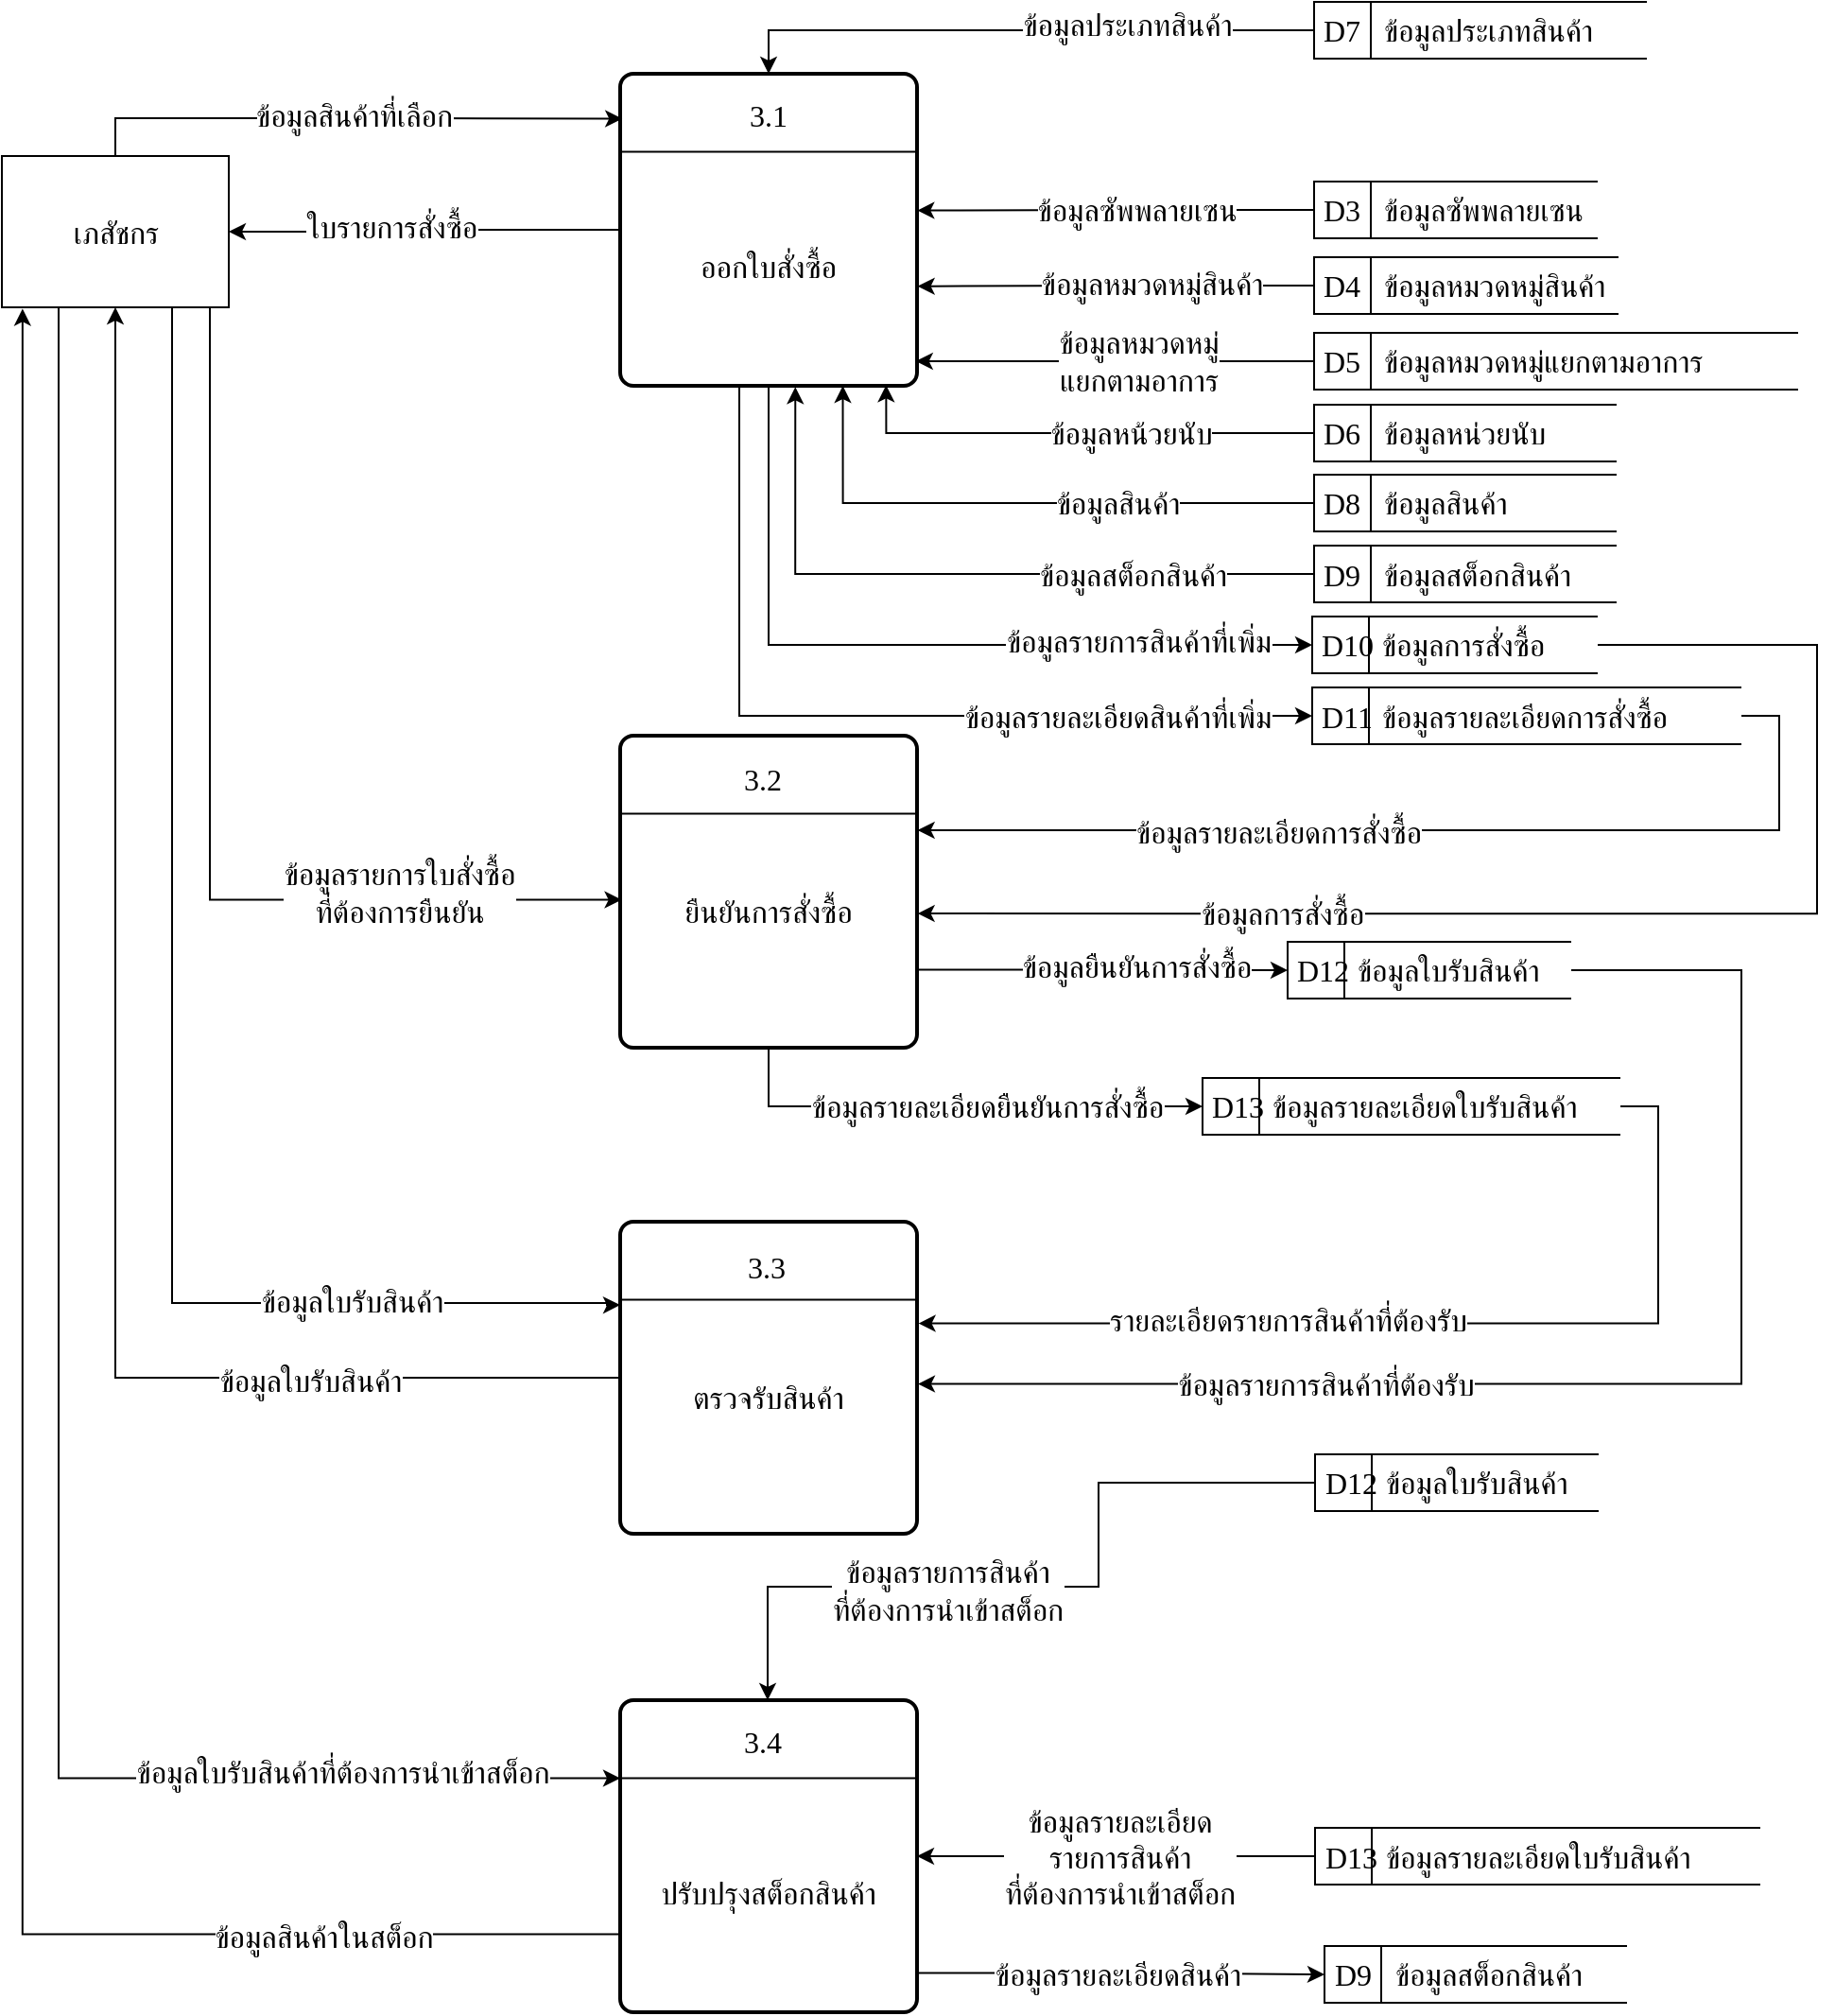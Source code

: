 <mxfile version="20.8.13" type="device"><diagram name="Page-1" id="_PC0Ykt2IC9_TGlmCQWX"><mxGraphModel dx="1335" dy="627" grid="1" gridSize="10" guides="1" tooltips="1" connect="1" arrows="1" fold="1" page="1" pageScale="1" pageWidth="850" pageHeight="1100" math="0" shadow="0"><root><mxCell id="0"/><mxCell id="1" parent="0"/><mxCell id="cfMODe305yaW9YcwKtw_-1" style="edgeStyle=orthogonalEdgeStyle;rounded=0;orthogonalLoop=1;jettySize=auto;html=1;exitX=0;exitY=0.5;exitDx=0;exitDy=0;endArrow=classic;endFill=1;fontSize=16;fontFamily=Tahoma;" edge="1" parent="1" source="cfMODe305yaW9YcwKtw_-6" target="cfMODe305yaW9YcwKtw_-15"><mxGeometry relative="1" as="geometry"/></mxCell><mxCell id="cfMODe305yaW9YcwKtw_-2" value="ใบรายการสั่งซื้อ" style="edgeLabel;html=1;align=center;verticalAlign=middle;resizable=0;points=[];fontSize=16;fontFamily=Tahoma;" vertex="1" connectable="0" parent="cfMODe305yaW9YcwKtw_-1"><mxGeometry x="0.18" y="-3" relative="1" as="geometry"><mxPoint as="offset"/></mxGeometry></mxCell><mxCell id="cfMODe305yaW9YcwKtw_-3" value="ข้อมูลรายการสินค้าที่เพิ่ม" style="edgeStyle=orthogonalEdgeStyle;rounded=0;orthogonalLoop=1;jettySize=auto;html=1;exitX=0.5;exitY=1;exitDx=0;exitDy=0;entryX=0;entryY=0.5;entryDx=0;entryDy=0;fontFamily=Tahoma;fontSize=16;endArrow=classic;endFill=1;" edge="1" parent="1" source="cfMODe305yaW9YcwKtw_-6" target="cfMODe305yaW9YcwKtw_-58"><mxGeometry x="0.566" y="2" relative="1" as="geometry"><mxPoint as="offset"/></mxGeometry></mxCell><mxCell id="cfMODe305yaW9YcwKtw_-4" style="edgeStyle=orthogonalEdgeStyle;rounded=0;orthogonalLoop=1;jettySize=auto;html=1;exitX=0.25;exitY=1;exitDx=0;exitDy=0;entryX=0;entryY=0.5;entryDx=0;entryDy=0;fontFamily=Tahoma;fontSize=16;endArrow=classic;endFill=1;" edge="1" parent="1" source="cfMODe305yaW9YcwKtw_-6" target="cfMODe305yaW9YcwKtw_-56"><mxGeometry relative="1" as="geometry"><Array as="points"><mxPoint x="410" y="205"/><mxPoint x="410" y="379"/></Array></mxGeometry></mxCell><mxCell id="cfMODe305yaW9YcwKtw_-5" value="ข้อมูลรายละเอียดสินค้าที่เพิ่ม" style="edgeLabel;html=1;align=center;verticalAlign=middle;resizable=0;points=[];fontSize=16;fontFamily=Tahoma;" vertex="1" connectable="0" parent="cfMODe305yaW9YcwKtw_-4"><mxGeometry x="0.381" y="2" relative="1" as="geometry"><mxPoint x="52" y="2" as="offset"/></mxGeometry></mxCell><mxCell id="cfMODe305yaW9YcwKtw_-6" value="&lt;br style=&quot;font-size: 16px;&quot;&gt;&lt;br style=&quot;font-size: 16px;&quot;&gt;ออกใบสั่งซื้อ" style="rounded=1;absoluteArcSize=1;arcSize=14;strokeWidth=2;fontFamily=Tahoma;fontSize=16;labelBackgroundColor=none;labelBorderColor=none;whiteSpace=wrap;html=1;verticalAlign=middle;horizontal=1;glass=0;shadow=0;" vertex="1" parent="1"><mxGeometry x="347" y="40" width="157" height="165" as="geometry"/></mxCell><mxCell id="cfMODe305yaW9YcwKtw_-7" style="edgeStyle=orthogonalEdgeStyle;rounded=0;orthogonalLoop=1;jettySize=auto;html=1;exitX=0.5;exitY=0;exitDx=0;exitDy=0;entryX=0.007;entryY=0.144;entryDx=0;entryDy=0;entryPerimeter=0;endArrow=classic;endFill=1;fontSize=16;fontFamily=Tahoma;" edge="1" parent="1" source="cfMODe305yaW9YcwKtw_-15" target="cfMODe305yaW9YcwKtw_-6"><mxGeometry relative="1" as="geometry"/></mxCell><mxCell id="cfMODe305yaW9YcwKtw_-8" value="ข้อมูลสินค้าที่เลือก" style="edgeLabel;html=1;align=center;verticalAlign=middle;resizable=0;points=[];fontSize=16;fontFamily=Tahoma;" vertex="1" connectable="0" parent="cfMODe305yaW9YcwKtw_-7"><mxGeometry x="0.014" y="2" relative="1" as="geometry"><mxPoint as="offset"/></mxGeometry></mxCell><mxCell id="cfMODe305yaW9YcwKtw_-9" style="edgeStyle=orthogonalEdgeStyle;rounded=0;orthogonalLoop=1;jettySize=auto;html=1;exitX=0.5;exitY=1;exitDx=0;exitDy=0;entryX=0.005;entryY=0.526;entryDx=0;entryDy=0;entryPerimeter=0;endArrow=classic;endFill=1;fontSize=16;fontFamily=Tahoma;" edge="1" parent="1" source="cfMODe305yaW9YcwKtw_-15" target="cfMODe305yaW9YcwKtw_-42"><mxGeometry relative="1" as="geometry"><Array as="points"><mxPoint x="130" y="164"/><mxPoint x="130" y="477"/></Array></mxGeometry></mxCell><mxCell id="cfMODe305yaW9YcwKtw_-10" value="ข้อมูลรายการใบสั่งซื้อ&lt;br style=&quot;font-size: 16px;&quot;&gt;ที่ต้องการยืนยัน" style="edgeLabel;html=1;align=center;verticalAlign=middle;resizable=0;points=[];fontSize=16;fontFamily=Tahoma;" vertex="1" connectable="0" parent="cfMODe305yaW9YcwKtw_-9"><mxGeometry x="0.493" y="1" relative="1" as="geometry"><mxPoint x="29" y="-3" as="offset"/></mxGeometry></mxCell><mxCell id="cfMODe305yaW9YcwKtw_-11" style="edgeStyle=orthogonalEdgeStyle;rounded=0;orthogonalLoop=1;jettySize=auto;html=1;exitX=0.75;exitY=1;exitDx=0;exitDy=0;fontFamily=Tahoma;fontSize=16;endArrow=classic;endFill=1;entryX=0;entryY=0.267;entryDx=0;entryDy=0;entryPerimeter=0;" edge="1" parent="1" source="cfMODe305yaW9YcwKtw_-15" target="cfMODe305yaW9YcwKtw_-45"><mxGeometry relative="1" as="geometry"><mxPoint x="340" y="690" as="targetPoint"/><Array as="points"><mxPoint x="110" y="690"/><mxPoint x="340" y="690"/><mxPoint x="340" y="691"/></Array></mxGeometry></mxCell><mxCell id="cfMODe305yaW9YcwKtw_-12" value="ข้อมูลใบรับสินค้า" style="edgeLabel;html=1;align=center;verticalAlign=middle;resizable=0;points=[];fontSize=16;fontFamily=Tahoma;" vertex="1" connectable="0" parent="cfMODe305yaW9YcwKtw_-11"><mxGeometry x="0.626" y="1" relative="1" as="geometry"><mxPoint as="offset"/></mxGeometry></mxCell><mxCell id="cfMODe305yaW9YcwKtw_-13" style="edgeStyle=orthogonalEdgeStyle;rounded=0;orthogonalLoop=1;jettySize=auto;html=1;exitX=0.25;exitY=1;exitDx=0;exitDy=0;entryX=0;entryY=0.25;entryDx=0;entryDy=0;fontFamily=Tahoma;fontSize=16;endArrow=classic;endFill=1;" edge="1" parent="1" source="cfMODe305yaW9YcwKtw_-15" target="cfMODe305yaW9YcwKtw_-50"><mxGeometry relative="1" as="geometry"/></mxCell><mxCell id="cfMODe305yaW9YcwKtw_-14" value="ข้อมูลใบรับสินค้าที่ต้องการนำเข้าสต็อก" style="edgeLabel;html=1;align=center;verticalAlign=middle;resizable=0;points=[];fontSize=16;fontFamily=Tahoma;" vertex="1" connectable="0" parent="cfMODe305yaW9YcwKtw_-13"><mxGeometry x="0.695" y="-2" relative="1" as="geometry"><mxPoint x="17" y="-6" as="offset"/></mxGeometry></mxCell><mxCell id="cfMODe305yaW9YcwKtw_-15" value="เภสัชกร" style="html=1;dashed=0;whitespace=wrap;shadow=0;glass=0;labelBackgroundColor=none;labelBorderColor=none;sketch=0;fontFamily=Tahoma;fontSize=16;fontColor=default;" vertex="1" parent="1"><mxGeometry x="20" y="83.5" width="120" height="80" as="geometry"/></mxCell><mxCell id="cfMODe305yaW9YcwKtw_-16" style="edgeStyle=none;rounded=0;orthogonalLoop=1;jettySize=auto;html=1;exitX=0;exitY=0.25;exitDx=0;exitDy=0;entryX=1;entryY=0.25;entryDx=0;entryDy=0;endArrow=none;endFill=0;fontSize=16;fontFamily=Tahoma;" edge="1" parent="1" source="cfMODe305yaW9YcwKtw_-6" target="cfMODe305yaW9YcwKtw_-6"><mxGeometry relative="1" as="geometry"/></mxCell><mxCell id="cfMODe305yaW9YcwKtw_-17" value="3.1" style="text;html=1;align=center;verticalAlign=middle;resizable=0;points=[];autosize=1;strokeColor=none;fillColor=none;fontSize=16;fontFamily=Tahoma;" vertex="1" parent="1"><mxGeometry x="400" y="47" width="50" height="30" as="geometry"/></mxCell><mxCell id="cfMODe305yaW9YcwKtw_-18" style="edgeStyle=orthogonalEdgeStyle;rounded=0;orthogonalLoop=1;jettySize=auto;html=1;exitX=0;exitY=0.5;exitDx=0;exitDy=0;entryX=1.001;entryY=0.438;entryDx=0;entryDy=0;entryPerimeter=0;endArrow=classic;endFill=1;fontSize=16;fontFamily=Tahoma;" edge="1" parent="1" source="cfMODe305yaW9YcwKtw_-20" target="cfMODe305yaW9YcwKtw_-6"><mxGeometry relative="1" as="geometry"/></mxCell><mxCell id="cfMODe305yaW9YcwKtw_-19" value="ข้อมูลซัพพลายเซน" style="edgeLabel;html=1;align=center;verticalAlign=middle;resizable=0;points=[];fontSize=16;fontFamily=Tahoma;" vertex="1" connectable="0" parent="cfMODe305yaW9YcwKtw_-18"><mxGeometry x="-0.361" y="-1" relative="1" as="geometry"><mxPoint x="-27" y="1" as="offset"/></mxGeometry></mxCell><mxCell id="cfMODe305yaW9YcwKtw_-20" value="D3&lt;span style=&quot;white-space: pre; font-size: 16px;&quot;&gt;&#9;&lt;/span&gt;ข้อมูลซัพพลายเซน" style="html=1;dashed=0;whitespace=wrap;shape=mxgraph.dfd.dataStoreID;align=left;spacingLeft=3;points=[[0,0],[0.5,0],[1,0],[0,0.5],[1,0.5],[0,1],[0.5,1],[1,1]];shadow=0;glass=0;labelBackgroundColor=none;labelBorderColor=none;sketch=0;fontFamily=Tahoma;fontSize=16;fontColor=default;" vertex="1" parent="1"><mxGeometry x="714" y="97" width="150" height="30" as="geometry"/></mxCell><mxCell id="cfMODe305yaW9YcwKtw_-21" style="edgeStyle=orthogonalEdgeStyle;rounded=0;orthogonalLoop=1;jettySize=auto;html=1;exitX=0;exitY=0.5;exitDx=0;exitDy=0;entryX=1.002;entryY=0.681;entryDx=0;entryDy=0;entryPerimeter=0;endArrow=classic;endFill=1;fontSize=16;fontFamily=Tahoma;" edge="1" parent="1" source="cfMODe305yaW9YcwKtw_-23" target="cfMODe305yaW9YcwKtw_-6"><mxGeometry relative="1" as="geometry"/></mxCell><mxCell id="cfMODe305yaW9YcwKtw_-22" value="ข้อมูลหมวดหมู่สินค้า" style="edgeLabel;html=1;align=center;verticalAlign=middle;resizable=0;points=[];fontSize=16;fontFamily=Tahoma;" vertex="1" connectable="0" parent="cfMODe305yaW9YcwKtw_-21"><mxGeometry x="-0.181" y="-1" relative="1" as="geometry"><mxPoint as="offset"/></mxGeometry></mxCell><mxCell id="cfMODe305yaW9YcwKtw_-23" value="D4&lt;span style=&quot;white-space: pre; font-size: 16px;&quot;&gt;&#9;&lt;/span&gt;ข้อมูลหมวดหมู่สินค้า" style="html=1;dashed=0;whitespace=wrap;shape=mxgraph.dfd.dataStoreID;align=left;spacingLeft=3;points=[[0,0],[0.5,0],[1,0],[0,0.5],[1,0.5],[0,1],[0.5,1],[1,1]];shadow=0;glass=0;labelBackgroundColor=none;labelBorderColor=none;sketch=0;fontFamily=Tahoma;fontSize=16;fontColor=default;" vertex="1" parent="1"><mxGeometry x="714" y="137" width="161" height="30" as="geometry"/></mxCell><mxCell id="cfMODe305yaW9YcwKtw_-24" style="edgeStyle=orthogonalEdgeStyle;rounded=0;orthogonalLoop=1;jettySize=auto;html=1;exitX=0;exitY=0.5;exitDx=0;exitDy=0;entryX=0.996;entryY=0.921;entryDx=0;entryDy=0;entryPerimeter=0;endArrow=classic;endFill=1;fontSize=16;fontFamily=Tahoma;" edge="1" parent="1" source="cfMODe305yaW9YcwKtw_-26" target="cfMODe305yaW9YcwKtw_-6"><mxGeometry relative="1" as="geometry"/></mxCell><mxCell id="cfMODe305yaW9YcwKtw_-25" value="ข้อมูลหมวดหมู่&lt;br&gt;แยกตามอาการ" style="edgeLabel;html=1;align=center;verticalAlign=middle;resizable=0;points=[];fontSize=16;fontFamily=Tahoma;" vertex="1" connectable="0" parent="cfMODe305yaW9YcwKtw_-24"><mxGeometry x="-0.113" relative="1" as="geometry"><mxPoint as="offset"/></mxGeometry></mxCell><mxCell id="cfMODe305yaW9YcwKtw_-26" value="D5&lt;span style=&quot;white-space: pre; font-size: 16px;&quot;&gt;&#9;&lt;/span&gt;ข้อมูลหมวดหมู่แยกตามอาการ" style="html=1;dashed=0;whitespace=wrap;shape=mxgraph.dfd.dataStoreID;align=left;spacingLeft=3;points=[[0,0],[0.5,0],[1,0],[0,0.5],[1,0.5],[0,1],[0.5,1],[1,1]];shadow=0;glass=0;labelBackgroundColor=none;labelBorderColor=none;sketch=0;fontFamily=Tahoma;fontSize=16;fontColor=default;" vertex="1" parent="1"><mxGeometry x="714" y="177" width="256" height="30" as="geometry"/></mxCell><mxCell id="cfMODe305yaW9YcwKtw_-27" style="edgeStyle=orthogonalEdgeStyle;rounded=0;orthogonalLoop=1;jettySize=auto;html=1;exitX=0;exitY=0.5;exitDx=0;exitDy=0;entryX=0.896;entryY=0.998;entryDx=0;entryDy=0;endArrow=classic;endFill=1;entryPerimeter=0;fontSize=16;fontFamily=Tahoma;" edge="1" parent="1" source="cfMODe305yaW9YcwKtw_-29" target="cfMODe305yaW9YcwKtw_-6"><mxGeometry relative="1" as="geometry"/></mxCell><mxCell id="cfMODe305yaW9YcwKtw_-28" value="ข้อมูลหน้วยนับ" style="edgeLabel;html=1;align=center;verticalAlign=middle;resizable=0;points=[];fontSize=16;fontFamily=Tahoma;" vertex="1" connectable="0" parent="cfMODe305yaW9YcwKtw_-27"><mxGeometry x="0.027" relative="1" as="geometry"><mxPoint x="32" as="offset"/></mxGeometry></mxCell><mxCell id="cfMODe305yaW9YcwKtw_-29" value="D6&lt;span style=&quot;white-space: pre; font-size: 16px;&quot;&gt;&#9;&lt;/span&gt;ข้อมูลหน่วยนับ" style="html=1;dashed=0;whitespace=wrap;shape=mxgraph.dfd.dataStoreID;align=left;spacingLeft=3;points=[[0,0],[0.5,0],[1,0],[0,0.5],[1,0.5],[0,1],[0.5,1],[1,1]];shadow=0;glass=0;labelBackgroundColor=none;labelBorderColor=none;sketch=0;fontFamily=Tahoma;fontSize=16;fontColor=default;" vertex="1" parent="1"><mxGeometry x="714" y="215" width="160" height="30" as="geometry"/></mxCell><mxCell id="cfMODe305yaW9YcwKtw_-30" value="ข้อมูลสินค้า" style="edgeStyle=orthogonalEdgeStyle;rounded=0;orthogonalLoop=1;jettySize=auto;html=1;exitX=0;exitY=0.5;exitDx=0;exitDy=0;entryX=0.75;entryY=1;entryDx=0;entryDy=0;endArrow=classic;endFill=1;fontSize=16;fontFamily=Tahoma;" edge="1" parent="1" source="cfMODe305yaW9YcwKtw_-31" target="cfMODe305yaW9YcwKtw_-6"><mxGeometry x="-0.327" relative="1" as="geometry"><mxPoint as="offset"/></mxGeometry></mxCell><mxCell id="cfMODe305yaW9YcwKtw_-31" value="D8&lt;span style=&quot;white-space: pre; font-size: 16px;&quot;&gt;&#9;&lt;/span&gt;ข้อมูลสินค้า" style="html=1;dashed=0;whitespace=wrap;shape=mxgraph.dfd.dataStoreID;align=left;spacingLeft=3;points=[[0,0],[0.5,0],[1,0],[0,0.5],[1,0.5],[0,1],[0.5,1],[1,1]];shadow=0;glass=0;labelBackgroundColor=none;labelBorderColor=none;sketch=0;fontFamily=Tahoma;fontSize=16;fontColor=default;" vertex="1" parent="1"><mxGeometry x="714" y="252" width="160" height="30" as="geometry"/></mxCell><mxCell id="cfMODe305yaW9YcwKtw_-32" style="edgeStyle=orthogonalEdgeStyle;rounded=0;orthogonalLoop=1;jettySize=auto;html=1;exitX=0;exitY=0.5;exitDx=0;exitDy=0;entryX=0.59;entryY=1.004;entryDx=0;entryDy=0;endArrow=classic;endFill=1;entryPerimeter=0;fontSize=16;fontFamily=Tahoma;" edge="1" parent="1" source="cfMODe305yaW9YcwKtw_-34" target="cfMODe305yaW9YcwKtw_-6"><mxGeometry relative="1" as="geometry"/></mxCell><mxCell id="cfMODe305yaW9YcwKtw_-33" value="ข้อมูลสต็อกสินค้า" style="edgeLabel;html=1;align=center;verticalAlign=middle;resizable=0;points=[];fontSize=16;fontFamily=Tahoma;" vertex="1" connectable="0" parent="cfMODe305yaW9YcwKtw_-32"><mxGeometry x="-0.197" y="-2" relative="1" as="geometry"><mxPoint x="54" y="2" as="offset"/></mxGeometry></mxCell><mxCell id="cfMODe305yaW9YcwKtw_-34" value="D9&lt;span style=&quot;white-space: pre; font-size: 16px;&quot;&gt;&#9;&lt;/span&gt;ข้อมูลสต็อกสินค้า" style="html=1;dashed=0;whitespace=wrap;shape=mxgraph.dfd.dataStoreID;align=left;spacingLeft=3;points=[[0,0],[0.5,0],[1,0],[0,0.5],[1,0.5],[0,1],[0.5,1],[1,1]];shadow=0;glass=0;labelBackgroundColor=none;labelBorderColor=none;sketch=0;fontFamily=Tahoma;fontSize=16;fontColor=default;" vertex="1" parent="1"><mxGeometry x="714" y="289.5" width="160" height="30" as="geometry"/></mxCell><mxCell id="cfMODe305yaW9YcwKtw_-35" style="edgeStyle=orthogonalEdgeStyle;rounded=0;orthogonalLoop=1;jettySize=auto;html=1;exitX=0;exitY=0.5;exitDx=0;exitDy=0;entryX=0.5;entryY=0;entryDx=0;entryDy=0;endArrow=classic;endFill=1;fontSize=16;fontFamily=Tahoma;" edge="1" parent="1" source="cfMODe305yaW9YcwKtw_-37" target="cfMODe305yaW9YcwKtw_-6"><mxGeometry relative="1" as="geometry"/></mxCell><mxCell id="cfMODe305yaW9YcwKtw_-36" value="ข้อมูลประเภทสินค้า" style="edgeLabel;html=1;align=center;verticalAlign=middle;resizable=0;points=[];fontSize=16;fontFamily=Tahoma;" vertex="1" connectable="0" parent="cfMODe305yaW9YcwKtw_-35"><mxGeometry x="-0.363" y="-3" relative="1" as="geometry"><mxPoint as="offset"/></mxGeometry></mxCell><mxCell id="cfMODe305yaW9YcwKtw_-37" value="D7&lt;span style=&quot;white-space: pre; font-size: 16px;&quot;&gt;&#9;&lt;/span&gt;ข้อมูลประเภทสินค้า" style="html=1;dashed=0;whitespace=wrap;shape=mxgraph.dfd.dataStoreID;align=left;spacingLeft=3;points=[[0,0],[0.5,0],[1,0],[0,0.5],[1,0.5],[0,1],[0.5,1],[1,1]];shadow=0;glass=0;labelBackgroundColor=none;labelBorderColor=none;sketch=0;fontFamily=Tahoma;fontSize=16;fontColor=default;" vertex="1" parent="1"><mxGeometry x="714" y="2" width="176" height="30" as="geometry"/></mxCell><mxCell id="cfMODe305yaW9YcwKtw_-38" style="edgeStyle=orthogonalEdgeStyle;rounded=0;orthogonalLoop=1;jettySize=auto;html=1;exitX=1;exitY=0.75;exitDx=0;exitDy=0;entryX=0;entryY=0.5;entryDx=0;entryDy=0;fontFamily=Tahoma;fontSize=16;endArrow=classic;endFill=1;" edge="1" parent="1" source="cfMODe305yaW9YcwKtw_-42" target="cfMODe305yaW9YcwKtw_-65"><mxGeometry relative="1" as="geometry"/></mxCell><mxCell id="cfMODe305yaW9YcwKtw_-39" value="ข้อมูลยืนยันการสั่งซื้อ" style="edgeLabel;html=1;align=center;verticalAlign=middle;resizable=0;points=[];fontSize=16;fontFamily=Tahoma;" vertex="1" connectable="0" parent="cfMODe305yaW9YcwKtw_-38"><mxGeometry x="0.182" y="2" relative="1" as="geometry"><mxPoint as="offset"/></mxGeometry></mxCell><mxCell id="cfMODe305yaW9YcwKtw_-40" style="edgeStyle=orthogonalEdgeStyle;rounded=0;orthogonalLoop=1;jettySize=auto;html=1;exitX=0.5;exitY=1;exitDx=0;exitDy=0;entryX=0;entryY=0.5;entryDx=0;entryDy=0;fontFamily=Tahoma;fontSize=16;endArrow=classic;endFill=1;" edge="1" parent="1" source="cfMODe305yaW9YcwKtw_-42" target="cfMODe305yaW9YcwKtw_-62"><mxGeometry relative="1" as="geometry"/></mxCell><mxCell id="cfMODe305yaW9YcwKtw_-41" value="ข้อมูลรายละเอียดยืนยันการสั่งซื้อ" style="edgeLabel;html=1;align=center;verticalAlign=middle;resizable=0;points=[];fontSize=16;fontFamily=Tahoma;" vertex="1" connectable="0" parent="cfMODe305yaW9YcwKtw_-40"><mxGeometry x="-0.103" y="-2" relative="1" as="geometry"><mxPoint x="29" y="-2" as="offset"/></mxGeometry></mxCell><mxCell id="cfMODe305yaW9YcwKtw_-42" value="&lt;br style=&quot;font-size: 16px;&quot;&gt;ยืนยันการสั่งซื้อ" style="rounded=1;absoluteArcSize=1;arcSize=14;strokeWidth=2;fontFamily=Tahoma;fontSize=16;labelBackgroundColor=none;labelBorderColor=none;whiteSpace=wrap;html=1;verticalAlign=middle;horizontal=1;glass=0;shadow=0;" vertex="1" parent="1"><mxGeometry x="347" y="390" width="157" height="165" as="geometry"/></mxCell><mxCell id="cfMODe305yaW9YcwKtw_-43" style="edgeStyle=orthogonalEdgeStyle;rounded=0;orthogonalLoop=1;jettySize=auto;html=1;exitX=0;exitY=0.5;exitDx=0;exitDy=0;fontFamily=Tahoma;fontSize=16;endArrow=classic;endFill=1;" edge="1" parent="1" source="cfMODe305yaW9YcwKtw_-45" target="cfMODe305yaW9YcwKtw_-15"><mxGeometry relative="1" as="geometry"/></mxCell><mxCell id="cfMODe305yaW9YcwKtw_-44" value="ข้อมูลใบรับสินค้า" style="edgeLabel;html=1;align=center;verticalAlign=middle;resizable=0;points=[];fontSize=16;fontFamily=Tahoma;" vertex="1" connectable="0" parent="cfMODe305yaW9YcwKtw_-43"><mxGeometry x="-0.606" y="1" relative="1" as="geometry"><mxPoint as="offset"/></mxGeometry></mxCell><mxCell id="cfMODe305yaW9YcwKtw_-45" value="&lt;br style=&quot;font-size: 16px;&quot;&gt;ตรวจรับสินค้า" style="rounded=1;absoluteArcSize=1;arcSize=14;strokeWidth=2;fontFamily=Tahoma;fontSize=16;labelBackgroundColor=none;labelBorderColor=none;whiteSpace=wrap;html=1;verticalAlign=middle;horizontal=1;glass=0;shadow=0;" vertex="1" parent="1"><mxGeometry x="347" y="647" width="157" height="165" as="geometry"/></mxCell><mxCell id="cfMODe305yaW9YcwKtw_-46" style="edgeStyle=orthogonalEdgeStyle;rounded=0;orthogonalLoop=1;jettySize=auto;html=1;exitX=1.006;exitY=0.874;exitDx=0;exitDy=0;fontFamily=Tahoma;fontSize=16;endArrow=classic;endFill=1;exitPerimeter=0;" edge="1" parent="1" source="cfMODe305yaW9YcwKtw_-50" target="cfMODe305yaW9YcwKtw_-74"><mxGeometry relative="1" as="geometry"/></mxCell><mxCell id="cfMODe305yaW9YcwKtw_-47" value="ข้อมูลรายละเอียดสินค้า" style="edgeLabel;html=1;align=center;verticalAlign=middle;resizable=0;points=[];fontSize=16;fontFamily=Tahoma;" vertex="1" connectable="0" parent="cfMODe305yaW9YcwKtw_-46"><mxGeometry x="-0.306" y="1" relative="1" as="geometry"><mxPoint x="30" y="2" as="offset"/></mxGeometry></mxCell><mxCell id="cfMODe305yaW9YcwKtw_-48" style="edgeStyle=orthogonalEdgeStyle;rounded=0;orthogonalLoop=1;jettySize=auto;html=1;exitX=0;exitY=0.75;exitDx=0;exitDy=0;fontFamily=Tahoma;fontSize=16;endArrow=classic;endFill=1;entryX=0.091;entryY=1.009;entryDx=0;entryDy=0;entryPerimeter=0;" edge="1" parent="1" source="cfMODe305yaW9YcwKtw_-50" target="cfMODe305yaW9YcwKtw_-15"><mxGeometry relative="1" as="geometry"><mxPoint x="30" y="170" as="targetPoint"/></mxGeometry></mxCell><mxCell id="cfMODe305yaW9YcwKtw_-49" value="ข้อมูลสินค้าในสต็อก" style="edgeLabel;html=1;align=center;verticalAlign=middle;resizable=0;points=[];fontSize=16;fontFamily=Tahoma;" vertex="1" connectable="0" parent="cfMODe305yaW9YcwKtw_-48"><mxGeometry x="-0.824" y="1" relative="1" as="geometry"><mxPoint x="-54" as="offset"/></mxGeometry></mxCell><mxCell id="cfMODe305yaW9YcwKtw_-50" value="&lt;br style=&quot;font-size: 16px;&quot;&gt;&lt;br style=&quot;font-size: 16px;&quot;&gt;ปรับปรุงสต็อกสินค้า" style="rounded=1;absoluteArcSize=1;arcSize=14;strokeWidth=2;fontFamily=Tahoma;fontSize=16;labelBackgroundColor=none;labelBorderColor=none;whiteSpace=wrap;html=1;verticalAlign=middle;horizontal=1;glass=0;shadow=0;" vertex="1" parent="1"><mxGeometry x="347" y="900" width="157" height="165" as="geometry"/></mxCell><mxCell id="cfMODe305yaW9YcwKtw_-51" style="edgeStyle=none;rounded=0;orthogonalLoop=1;jettySize=auto;html=1;exitX=0;exitY=0.25;exitDx=0;exitDy=0;entryX=1;entryY=0.25;entryDx=0;entryDy=0;endArrow=none;endFill=0;fontSize=16;fontFamily=Tahoma;" edge="1" parent="1" source="cfMODe305yaW9YcwKtw_-42" target="cfMODe305yaW9YcwKtw_-42"><mxGeometry relative="1" as="geometry"/></mxCell><mxCell id="cfMODe305yaW9YcwKtw_-52" style="edgeStyle=none;rounded=0;orthogonalLoop=1;jettySize=auto;html=1;exitX=0;exitY=0.25;exitDx=0;exitDy=0;entryX=1;entryY=0.25;entryDx=0;entryDy=0;endArrow=none;endFill=0;fontSize=16;fontFamily=Tahoma;" edge="1" parent="1" source="cfMODe305yaW9YcwKtw_-45" target="cfMODe305yaW9YcwKtw_-45"><mxGeometry relative="1" as="geometry"/></mxCell><mxCell id="cfMODe305yaW9YcwKtw_-53" style="edgeStyle=none;rounded=0;orthogonalLoop=1;jettySize=auto;html=1;exitX=0;exitY=0.25;exitDx=0;exitDy=0;entryX=1;entryY=0.25;entryDx=0;entryDy=0;endArrow=none;endFill=0;fontSize=16;fontFamily=Tahoma;" edge="1" parent="1" source="cfMODe305yaW9YcwKtw_-50" target="cfMODe305yaW9YcwKtw_-50"><mxGeometry relative="1" as="geometry"/></mxCell><mxCell id="cfMODe305yaW9YcwKtw_-54" style="edgeStyle=orthogonalEdgeStyle;rounded=0;orthogonalLoop=1;jettySize=auto;html=1;exitX=1;exitY=0.5;exitDx=0;exitDy=0;fontFamily=Tahoma;fontSize=16;endArrow=classic;endFill=1;entryX=1.002;entryY=0.303;entryDx=0;entryDy=0;entryPerimeter=0;" edge="1" parent="1" source="cfMODe305yaW9YcwKtw_-56" target="cfMODe305yaW9YcwKtw_-42"><mxGeometry relative="1" as="geometry"><mxPoint x="680" y="460" as="targetPoint"/><Array as="points"><mxPoint x="960" y="380"/><mxPoint x="960" y="440"/></Array></mxGeometry></mxCell><mxCell id="cfMODe305yaW9YcwKtw_-55" value="ข้อมูลรายละเอียดการสั่งซื้อ" style="edgeLabel;html=1;align=center;verticalAlign=middle;resizable=0;points=[];fontSize=16;fontFamily=Tahoma;" vertex="1" connectable="0" parent="cfMODe305yaW9YcwKtw_-54"><mxGeometry x="0.29" y="1" relative="1" as="geometry"><mxPoint as="offset"/></mxGeometry></mxCell><mxCell id="cfMODe305yaW9YcwKtw_-56" value="D11&lt;span style=&quot;white-space: pre; font-size: 16px;&quot;&gt;&#9;&lt;/span&gt;ข้อมูลรายละเอียดการสั่งซื้อ" style="html=1;dashed=0;whitespace=wrap;shape=mxgraph.dfd.dataStoreID;align=left;spacingLeft=3;points=[[0,0],[0.5,0],[1,0],[0,0.5],[1,0.5],[0,1],[0.5,1],[1,1]];shadow=0;glass=0;labelBackgroundColor=none;labelBorderColor=none;sketch=0;fontFamily=Tahoma;fontSize=16;fontColor=default;" vertex="1" parent="1"><mxGeometry x="713" y="364.5" width="227" height="30" as="geometry"/></mxCell><mxCell id="cfMODe305yaW9YcwKtw_-57" value="ข้อมูลการสั่งซื้อ" style="edgeStyle=orthogonalEdgeStyle;rounded=0;orthogonalLoop=1;jettySize=auto;html=1;exitX=1;exitY=0.5;exitDx=0;exitDy=0;entryX=1.002;entryY=0.57;entryDx=0;entryDy=0;entryPerimeter=0;fontFamily=Tahoma;fontSize=16;endArrow=classic;endFill=1;" edge="1" parent="1" source="cfMODe305yaW9YcwKtw_-58" target="cfMODe305yaW9YcwKtw_-42"><mxGeometry x="0.474" relative="1" as="geometry"><Array as="points"><mxPoint x="980" y="342"/><mxPoint x="980" y="484"/></Array><mxPoint as="offset"/></mxGeometry></mxCell><mxCell id="cfMODe305yaW9YcwKtw_-58" value="D10&lt;span style=&quot;white-space: pre; font-size: 16px;&quot;&gt;&#9;&lt;/span&gt;ข้อมูลการสั่งซื้อ" style="html=1;dashed=0;whitespace=wrap;shape=mxgraph.dfd.dataStoreID;align=left;spacingLeft=3;points=[[0,0],[0.5,0],[1,0],[0,0.5],[1,0.5],[0,1],[0.5,1],[1,1]];shadow=0;glass=0;labelBackgroundColor=none;labelBorderColor=none;sketch=0;fontFamily=Tahoma;fontSize=16;fontColor=default;" vertex="1" parent="1"><mxGeometry x="713" y="327" width="151" height="30" as="geometry"/></mxCell><mxCell id="cfMODe305yaW9YcwKtw_-59" value="3.2" style="text;html=1;align=center;verticalAlign=middle;resizable=0;points=[];autosize=1;strokeColor=none;fillColor=none;fontSize=16;fontFamily=Tahoma;" vertex="1" parent="1"><mxGeometry x="397" y="398" width="50" height="30" as="geometry"/></mxCell><mxCell id="cfMODe305yaW9YcwKtw_-60" style="edgeStyle=orthogonalEdgeStyle;rounded=0;orthogonalLoop=1;jettySize=auto;html=1;exitX=1;exitY=0.5;exitDx=0;exitDy=0;entryX=1.005;entryY=0.326;entryDx=0;entryDy=0;entryPerimeter=0;fontFamily=Tahoma;fontSize=16;endArrow=classic;endFill=1;" edge="1" parent="1" source="cfMODe305yaW9YcwKtw_-62" target="cfMODe305yaW9YcwKtw_-45"><mxGeometry relative="1" as="geometry"/></mxCell><mxCell id="cfMODe305yaW9YcwKtw_-61" value="รายละเอียดรายการสินค้าที่ต้องรับ" style="edgeLabel;html=1;align=center;verticalAlign=middle;resizable=0;points=[];fontSize=16;fontFamily=Tahoma;" vertex="1" connectable="0" parent="cfMODe305yaW9YcwKtw_-60"><mxGeometry x="0.611" y="-2" relative="1" as="geometry"><mxPoint x="92" as="offset"/></mxGeometry></mxCell><mxCell id="cfMODe305yaW9YcwKtw_-62" value="D13&lt;span style=&quot;white-space: pre; font-size: 16px;&quot;&gt;&#9;&lt;/span&gt;ข้อมูลรายละเอียดใบรับสินค้า" style="html=1;dashed=0;whitespace=wrap;shape=mxgraph.dfd.dataStoreID;align=left;spacingLeft=3;points=[[0,0],[0.5,0],[1,0],[0,0.5],[1,0.5],[0,1],[0.5,1],[1,1]];shadow=0;glass=0;labelBackgroundColor=none;labelBorderColor=none;sketch=0;fontFamily=Tahoma;fontSize=16;fontColor=default;" vertex="1" parent="1"><mxGeometry x="655" y="571" width="221" height="30" as="geometry"/></mxCell><mxCell id="cfMODe305yaW9YcwKtw_-63" style="edgeStyle=orthogonalEdgeStyle;rounded=0;orthogonalLoop=1;jettySize=auto;html=1;exitX=1;exitY=0.5;exitDx=0;exitDy=0;entryX=1.003;entryY=0.52;entryDx=0;entryDy=0;fontFamily=Tahoma;fontSize=16;endArrow=classic;endFill=1;entryPerimeter=0;" edge="1" parent="1" source="cfMODe305yaW9YcwKtw_-65" target="cfMODe305yaW9YcwKtw_-45"><mxGeometry relative="1" as="geometry"><Array as="points"><mxPoint x="940" y="514"/><mxPoint x="940" y="733"/></Array></mxGeometry></mxCell><mxCell id="cfMODe305yaW9YcwKtw_-64" value="ข้อมูลรายการสินค้าที่ต้องรับ" style="edgeLabel;html=1;align=center;verticalAlign=middle;resizable=0;points=[];fontSize=16;fontFamily=Tahoma;" vertex="1" connectable="0" parent="cfMODe305yaW9YcwKtw_-63"><mxGeometry x="0.378" relative="1" as="geometry"><mxPoint x="-16" as="offset"/></mxGeometry></mxCell><mxCell id="cfMODe305yaW9YcwKtw_-65" value="D12&lt;span style=&quot;white-space: pre; font-size: 16px;&quot;&gt;&#9;&lt;/span&gt;ข้อมูลใบรับสินค้า" style="html=1;dashed=0;whitespace=wrap;shape=mxgraph.dfd.dataStoreID;align=left;spacingLeft=3;points=[[0,0],[0.5,0],[1,0],[0,0.5],[1,0.5],[0,1],[0.5,1],[1,1]];shadow=0;glass=0;labelBackgroundColor=none;labelBorderColor=none;sketch=0;fontFamily=Tahoma;fontSize=16;fontColor=default;" vertex="1" parent="1"><mxGeometry x="700" y="499" width="150" height="30" as="geometry"/></mxCell><mxCell id="cfMODe305yaW9YcwKtw_-66" value="3.3" style="text;html=1;align=center;verticalAlign=middle;resizable=0;points=[];autosize=1;strokeColor=none;fillColor=none;fontSize=16;fontFamily=Tahoma;" vertex="1" parent="1"><mxGeometry x="398.5" y="656" width="50" height="30" as="geometry"/></mxCell><mxCell id="cfMODe305yaW9YcwKtw_-67" value="3.4" style="text;html=1;align=center;verticalAlign=middle;resizable=0;points=[];autosize=1;strokeColor=none;fillColor=none;fontSize=16;fontFamily=Tahoma;" vertex="1" parent="1"><mxGeometry x="397" y="907" width="50" height="30" as="geometry"/></mxCell><mxCell id="cfMODe305yaW9YcwKtw_-68" style="edgeStyle=orthogonalEdgeStyle;rounded=0;orthogonalLoop=1;jettySize=auto;html=1;exitX=0;exitY=0.5;exitDx=0;exitDy=0;entryX=1;entryY=0.5;entryDx=0;entryDy=0;fontFamily=Tahoma;fontSize=16;endArrow=classic;endFill=1;" edge="1" parent="1" source="cfMODe305yaW9YcwKtw_-70" target="cfMODe305yaW9YcwKtw_-50"><mxGeometry relative="1" as="geometry"/></mxCell><mxCell id="cfMODe305yaW9YcwKtw_-69" value="ข้อมูลรายละเอียด&lt;br&gt;รายการสินค้า&lt;br style=&quot;font-size: 16px;&quot;&gt;ที่ต้องการนำเข้าสต็อก" style="edgeLabel;html=1;align=center;verticalAlign=middle;resizable=0;points=[];fontSize=16;fontFamily=Tahoma;" vertex="1" connectable="0" parent="cfMODe305yaW9YcwKtw_-68"><mxGeometry x="0.622" y="3" relative="1" as="geometry"><mxPoint x="67" y="-3" as="offset"/></mxGeometry></mxCell><mxCell id="cfMODe305yaW9YcwKtw_-70" value="D13&lt;span style=&quot;white-space: pre; font-size: 16px;&quot;&gt;&#9;&lt;/span&gt;ข้อมูลรายละเอียดใบรับสินค้า" style="html=1;dashed=0;whitespace=wrap;shape=mxgraph.dfd.dataStoreID;align=left;spacingLeft=3;points=[[0,0],[0.5,0],[1,0],[0,0.5],[1,0.5],[0,1],[0.5,1],[1,1]];shadow=0;glass=0;labelBackgroundColor=none;labelBorderColor=none;sketch=0;fontFamily=Tahoma;fontSize=16;fontColor=default;" vertex="1" parent="1"><mxGeometry x="714.5" y="967.5" width="235.5" height="30" as="geometry"/></mxCell><mxCell id="cfMODe305yaW9YcwKtw_-71" style="edgeStyle=orthogonalEdgeStyle;rounded=0;orthogonalLoop=1;jettySize=auto;html=1;exitX=0;exitY=0.5;exitDx=0;exitDy=0;fontFamily=Tahoma;fontSize=16;endArrow=classic;endFill=1;" edge="1" parent="1" source="cfMODe305yaW9YcwKtw_-73" target="cfMODe305yaW9YcwKtw_-50"><mxGeometry relative="1" as="geometry"><Array as="points"><mxPoint x="600" y="785"/><mxPoint x="600" y="840"/><mxPoint x="425" y="840"/></Array></mxGeometry></mxCell><mxCell id="cfMODe305yaW9YcwKtw_-72" value="ข้อมูลรายการสินค้า&lt;br style=&quot;font-size: 16px;&quot;&gt;ที่ต้องการนำเข้าสต็อก" style="edgeLabel;html=1;align=center;verticalAlign=middle;resizable=0;points=[];fontSize=16;fontFamily=Tahoma;" vertex="1" connectable="0" parent="cfMODe305yaW9YcwKtw_-71"><mxGeometry x="0.386" y="2" relative="1" as="geometry"><mxPoint x="31" as="offset"/></mxGeometry></mxCell><mxCell id="cfMODe305yaW9YcwKtw_-73" value="D12&lt;span style=&quot;white-space: pre; font-size: 16px;&quot;&gt;&#9;&lt;/span&gt;ข้อมูลใบรับสินค้า" style="html=1;dashed=0;whitespace=wrap;shape=mxgraph.dfd.dataStoreID;align=left;spacingLeft=3;points=[[0,0],[0.5,0],[1,0],[0,0.5],[1,0.5],[0,1],[0.5,1],[1,1]];shadow=0;glass=0;labelBackgroundColor=none;labelBorderColor=none;sketch=0;fontFamily=Tahoma;fontSize=16;fontColor=default;" vertex="1" parent="1"><mxGeometry x="714.5" y="770" width="150" height="30" as="geometry"/></mxCell><mxCell id="cfMODe305yaW9YcwKtw_-74" value="D9&lt;span style=&quot;white-space: pre; font-size: 16px;&quot;&gt;&#9;&lt;/span&gt;ข้อมูลสต็อกสินค้า" style="html=1;dashed=0;whitespace=wrap;shape=mxgraph.dfd.dataStoreID;align=left;spacingLeft=3;points=[[0,0],[0.5,0],[1,0],[0,0.5],[1,0.5],[0,1],[0.5,1],[1,1]];shadow=0;glass=0;labelBackgroundColor=none;labelBorderColor=none;sketch=0;fontFamily=Tahoma;fontSize=16;fontColor=default;" vertex="1" parent="1"><mxGeometry x="719.5" y="1030" width="160" height="30" as="geometry"/></mxCell></root></mxGraphModel></diagram></mxfile>